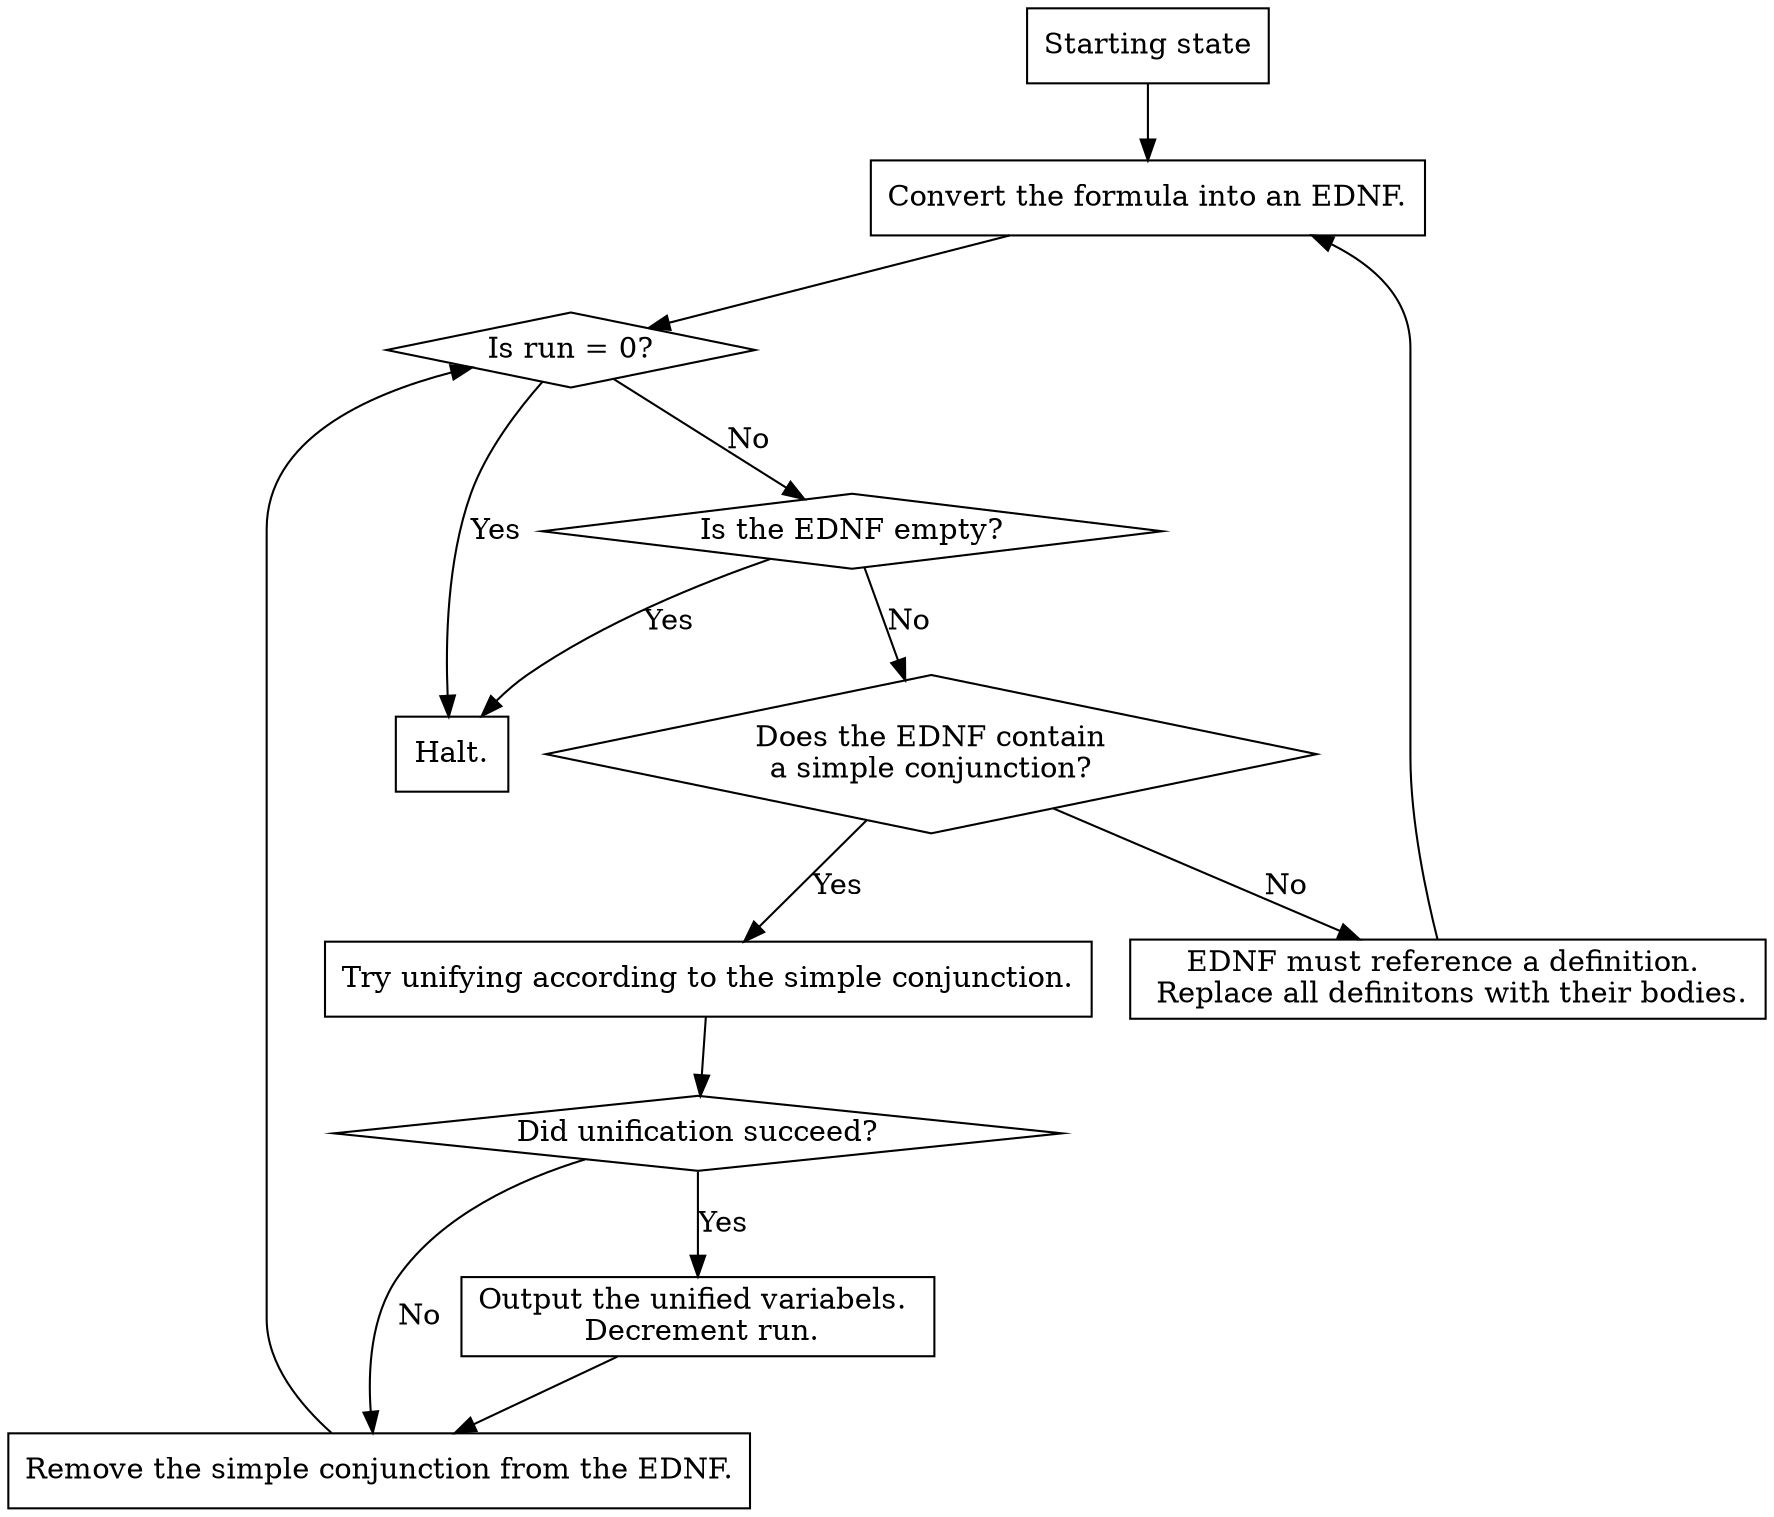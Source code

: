 digraph G {
    node [shape=rectangle];
    starting_state [label="Starting state"];
    convert_to_ednf [label="Convert the formula into an EDNF."];
    try_unifying [label="Try unifying according to the simple conjunction."];
    remove_simple_conjunction [label="Remove the simple conjunction from the EDNF."];
    output_unified [label="Output the unified variabels. \n Decrement run."];
    halt [label="Halt."];
    references_definition [label="EDNF must reference a definition. \n Replace all definitons with their bodies."];
    
    node [shape=diamond];
    run_equal_zero [label="Is run = 0?"];
    did_unification_succeed [label="Did unification succeed?"];
    is_ednf_empty [label="Is the EDNF empty?"];
    contains_a_simple_conjunction [label="Does the EDNF contain\na simple conjunction?"];
    
    

    
    starting_state -> convert_to_ednf;
    
    
    try_unifying -> did_unification_succeed;
    
    did_unification_succeed -> output_unified [label="Yes"];
    did_unification_succeed -> remove_simple_conjunction [label="No"];

    output_unified -> remove_simple_conjunction -> run_equal_zero;
    
    contains_a_simple_conjunction -> try_unifying [label="Yes"];
    
    is_ednf_empty -> halt [label="Yes"];
    is_ednf_empty -> contains_a_simple_conjunction [label="No"];
    contains_a_simple_conjunction -> references_definition [label = "No"];
    
    references_definition -> convert_to_ednf;
    convert_to_ednf -> run_equal_zero;
    
    run_equal_zero -> halt [label="Yes"];
    run_equal_zero -> is_ednf_empty [label="No"];
}
